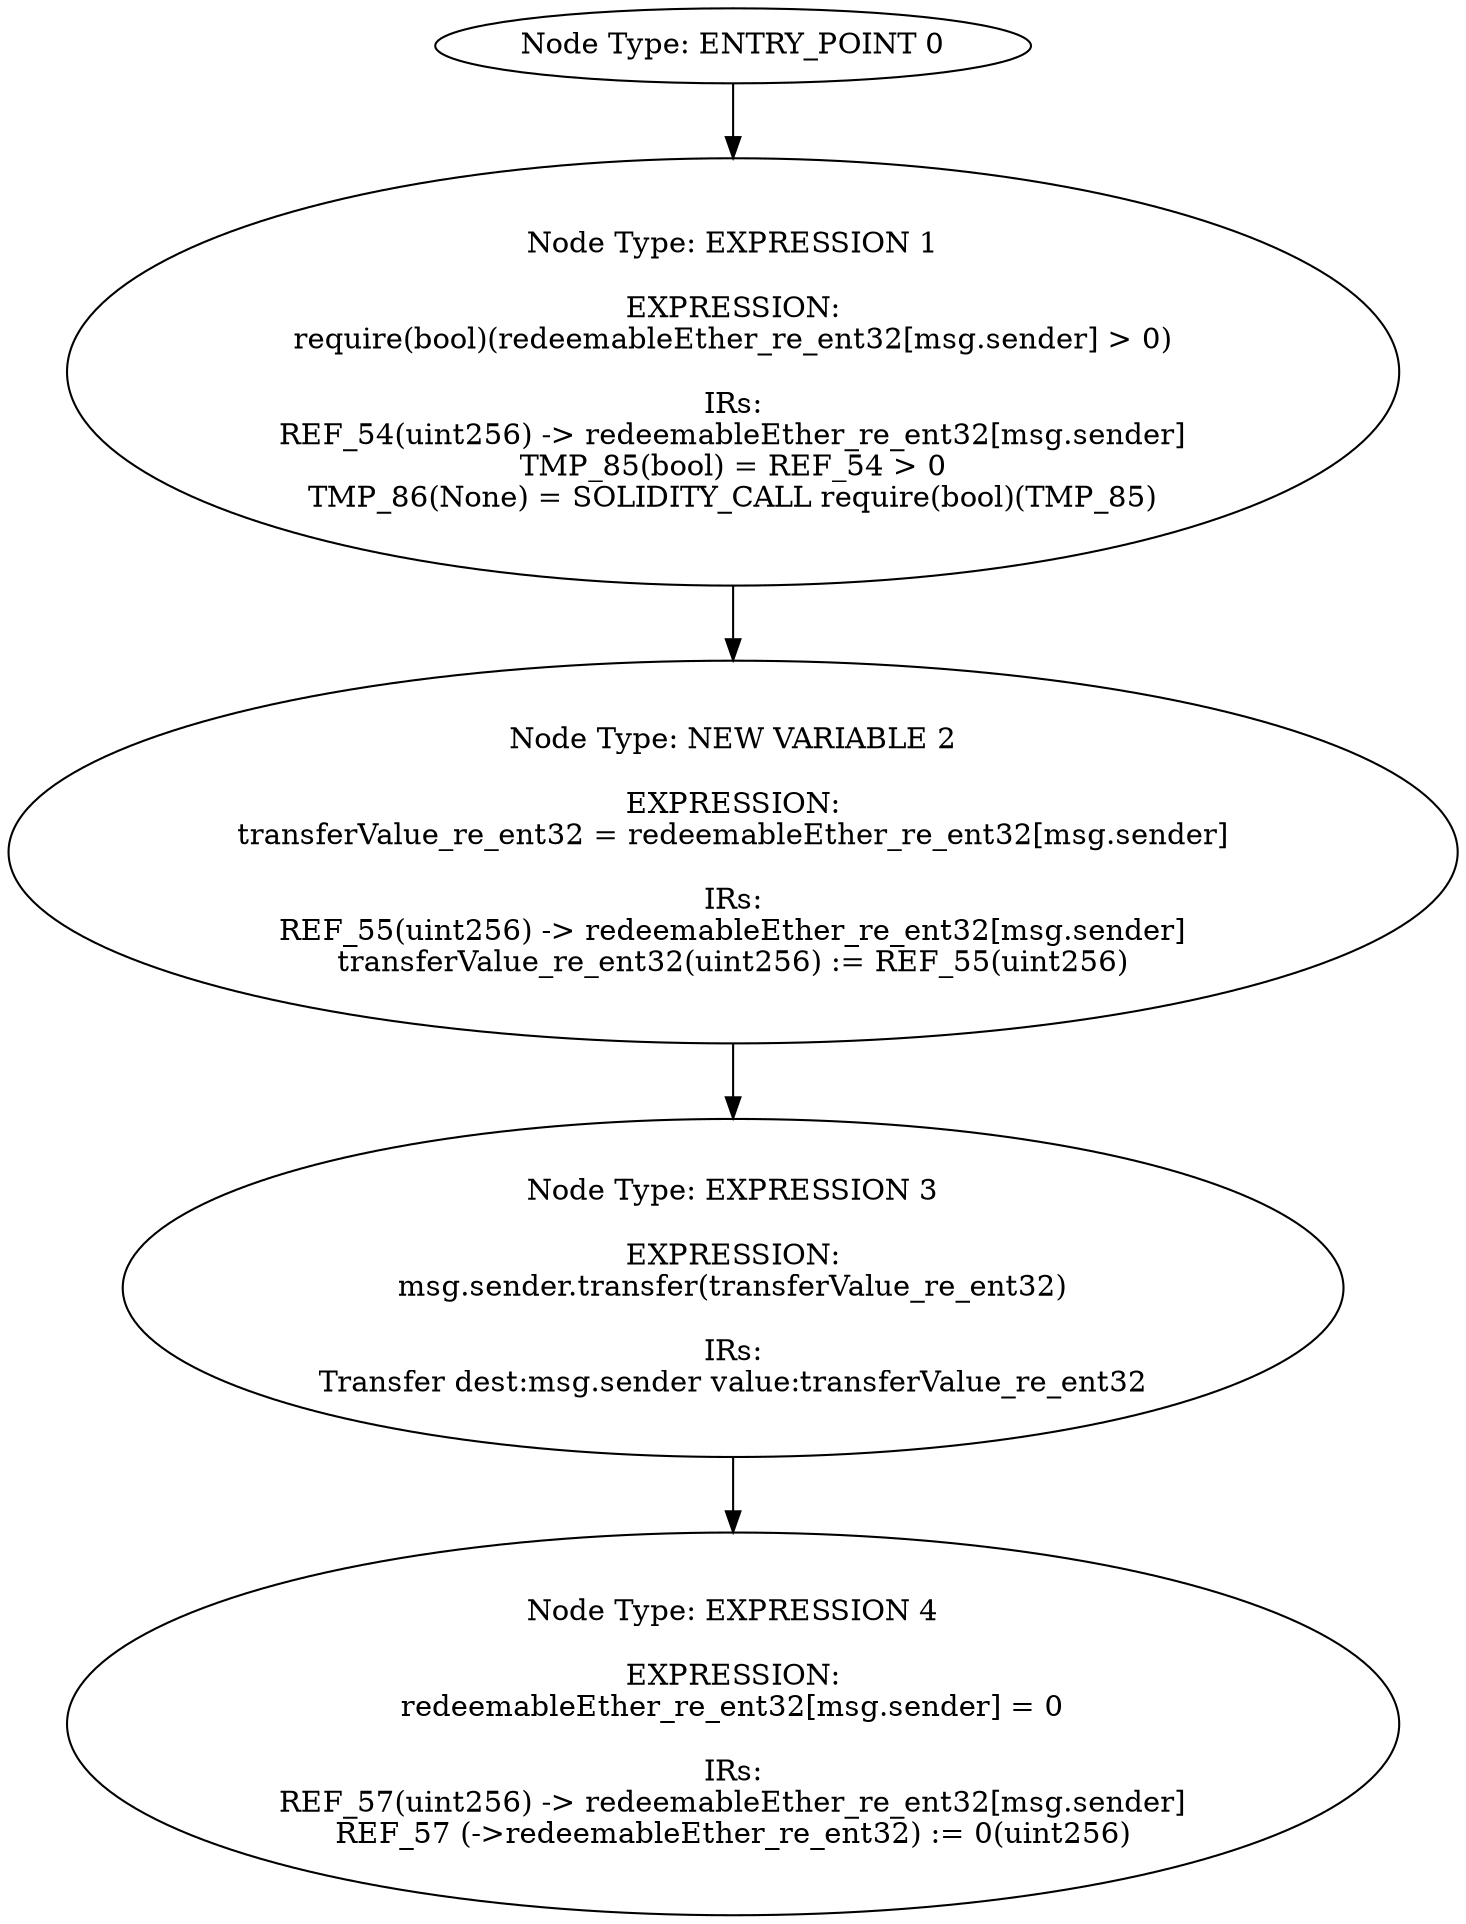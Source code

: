 digraph{
0[label="Node Type: ENTRY_POINT 0
"];
0->1;
1[label="Node Type: EXPRESSION 1

EXPRESSION:
require(bool)(redeemableEther_re_ent32[msg.sender] > 0)

IRs:
REF_54(uint256) -> redeemableEther_re_ent32[msg.sender]
TMP_85(bool) = REF_54 > 0
TMP_86(None) = SOLIDITY_CALL require(bool)(TMP_85)"];
1->2;
2[label="Node Type: NEW VARIABLE 2

EXPRESSION:
transferValue_re_ent32 = redeemableEther_re_ent32[msg.sender]

IRs:
REF_55(uint256) -> redeemableEther_re_ent32[msg.sender]
transferValue_re_ent32(uint256) := REF_55(uint256)"];
2->3;
3[label="Node Type: EXPRESSION 3

EXPRESSION:
msg.sender.transfer(transferValue_re_ent32)

IRs:
Transfer dest:msg.sender value:transferValue_re_ent32"];
3->4;
4[label="Node Type: EXPRESSION 4

EXPRESSION:
redeemableEther_re_ent32[msg.sender] = 0

IRs:
REF_57(uint256) -> redeemableEther_re_ent32[msg.sender]
REF_57 (->redeemableEther_re_ent32) := 0(uint256)"];
}

